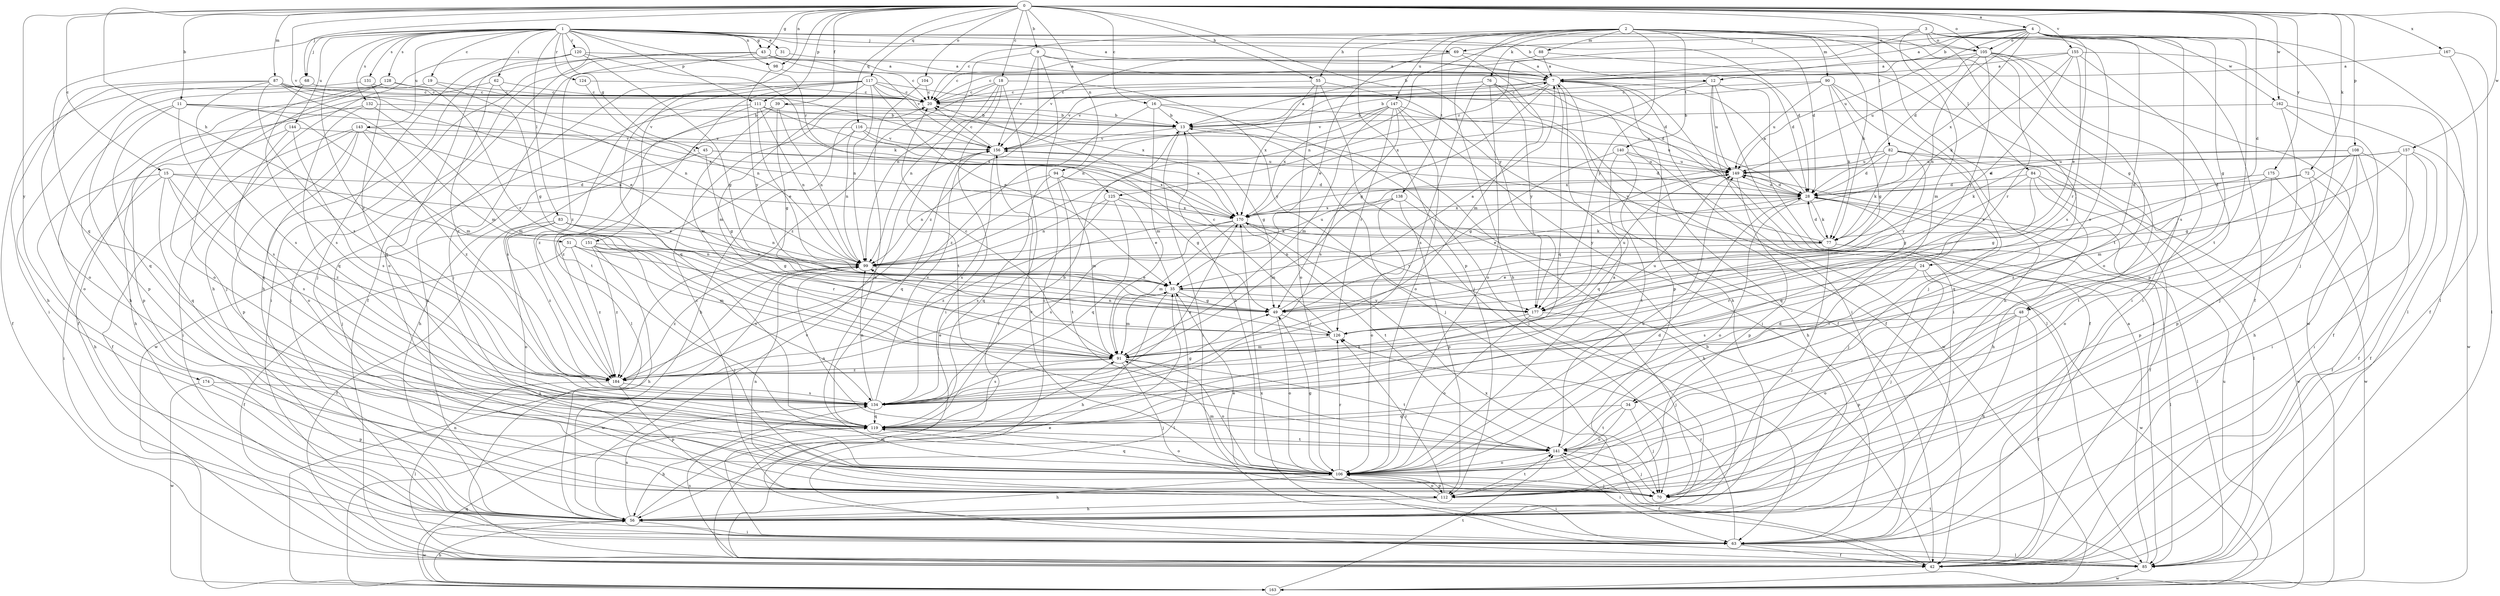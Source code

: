 strict digraph  {
0;
1;
2;
3;
4;
7;
9;
11;
12;
13;
15;
16;
18;
19;
20;
24;
28;
31;
34;
35;
39;
42;
43;
45;
48;
49;
51;
55;
56;
62;
63;
68;
69;
70;
72;
76;
77;
82;
83;
84;
85;
87;
88;
90;
91;
94;
98;
99;
104;
105;
106;
108;
111;
112;
116;
117;
119;
120;
124;
125;
126;
128;
131;
132;
134;
138;
140;
141;
143;
144;
147;
149;
151;
155;
156;
157;
162;
163;
167;
170;
174;
175;
177;
184;
0 -> 4  [label=a];
0 -> 9  [label=b];
0 -> 11  [label=b];
0 -> 15  [label=c];
0 -> 16  [label=c];
0 -> 18  [label=c];
0 -> 24  [label=d];
0 -> 39  [label=f];
0 -> 43  [label=g];
0 -> 51  [label=h];
0 -> 55  [label=h];
0 -> 68  [label=j];
0 -> 72  [label=k];
0 -> 82  [label=l];
0 -> 87  [label=m];
0 -> 94  [label=n];
0 -> 98  [label=n];
0 -> 104  [label=o];
0 -> 105  [label=o];
0 -> 108  [label=p];
0 -> 111  [label=p];
0 -> 116  [label=q];
0 -> 117  [label=q];
0 -> 151  [label=v];
0 -> 155  [label=v];
0 -> 156  [label=v];
0 -> 157  [label=w];
0 -> 162  [label=w];
0 -> 167  [label=x];
0 -> 174  [label=y];
0 -> 175  [label=y];
0 -> 177  [label=y];
1 -> 7  [label=a];
1 -> 12  [label=b];
1 -> 19  [label=c];
1 -> 28  [label=d];
1 -> 31  [label=e];
1 -> 42  [label=f];
1 -> 43  [label=g];
1 -> 45  [label=g];
1 -> 62  [label=i];
1 -> 68  [label=j];
1 -> 69  [label=j];
1 -> 83  [label=l];
1 -> 98  [label=n];
1 -> 105  [label=o];
1 -> 111  [label=p];
1 -> 119  [label=q];
1 -> 120  [label=r];
1 -> 124  [label=r];
1 -> 125  [label=r];
1 -> 128  [label=s];
1 -> 131  [label=s];
1 -> 132  [label=s];
1 -> 143  [label=u];
1 -> 144  [label=u];
1 -> 184  [label=z];
2 -> 28  [label=d];
2 -> 34  [label=e];
2 -> 48  [label=g];
2 -> 55  [label=h];
2 -> 56  [label=h];
2 -> 76  [label=k];
2 -> 77  [label=k];
2 -> 84  [label=l];
2 -> 88  [label=m];
2 -> 90  [label=m];
2 -> 99  [label=n];
2 -> 112  [label=p];
2 -> 138  [label=t];
2 -> 140  [label=t];
2 -> 147  [label=u];
2 -> 177  [label=y];
3 -> 20  [label=c];
3 -> 34  [label=e];
3 -> 42  [label=f];
3 -> 91  [label=m];
3 -> 105  [label=o];
3 -> 125  [label=r];
3 -> 134  [label=s];
3 -> 141  [label=t];
3 -> 162  [label=w];
4 -> 7  [label=a];
4 -> 12  [label=b];
4 -> 13  [label=b];
4 -> 28  [label=d];
4 -> 35  [label=e];
4 -> 48  [label=g];
4 -> 69  [label=j];
4 -> 70  [label=j];
4 -> 85  [label=l];
4 -> 105  [label=o];
4 -> 134  [label=s];
4 -> 141  [label=t];
4 -> 149  [label=u];
4 -> 170  [label=x];
7 -> 20  [label=c];
7 -> 49  [label=g];
7 -> 56  [label=h];
7 -> 63  [label=i];
7 -> 99  [label=n];
7 -> 112  [label=p];
7 -> 119  [label=q];
7 -> 156  [label=v];
9 -> 7  [label=a];
9 -> 28  [label=d];
9 -> 63  [label=i];
9 -> 99  [label=n];
9 -> 156  [label=v];
9 -> 184  [label=z];
11 -> 13  [label=b];
11 -> 91  [label=m];
11 -> 106  [label=o];
11 -> 119  [label=q];
11 -> 134  [label=s];
11 -> 170  [label=x];
12 -> 20  [label=c];
12 -> 42  [label=f];
12 -> 63  [label=i];
12 -> 85  [label=l];
12 -> 149  [label=u];
12 -> 170  [label=x];
13 -> 7  [label=a];
13 -> 49  [label=g];
13 -> 63  [label=i];
13 -> 70  [label=j];
13 -> 156  [label=v];
15 -> 28  [label=d];
15 -> 35  [label=e];
15 -> 56  [label=h];
15 -> 63  [label=i];
15 -> 119  [label=q];
15 -> 134  [label=s];
15 -> 184  [label=z];
16 -> 13  [label=b];
16 -> 63  [label=i];
16 -> 91  [label=m];
16 -> 149  [label=u];
16 -> 184  [label=z];
18 -> 20  [label=c];
18 -> 42  [label=f];
18 -> 63  [label=i];
18 -> 99  [label=n];
18 -> 141  [label=t];
18 -> 177  [label=y];
18 -> 184  [label=z];
19 -> 20  [label=c];
19 -> 49  [label=g];
19 -> 56  [label=h];
20 -> 13  [label=b];
20 -> 56  [label=h];
24 -> 35  [label=e];
24 -> 70  [label=j];
24 -> 126  [label=r];
24 -> 134  [label=s];
24 -> 163  [label=w];
28 -> 7  [label=a];
28 -> 35  [label=e];
28 -> 70  [label=j];
28 -> 77  [label=k];
28 -> 85  [label=l];
28 -> 106  [label=o];
28 -> 149  [label=u];
28 -> 170  [label=x];
31 -> 7  [label=a];
31 -> 63  [label=i];
31 -> 70  [label=j];
34 -> 70  [label=j];
34 -> 106  [label=o];
34 -> 119  [label=q];
34 -> 141  [label=t];
35 -> 49  [label=g];
35 -> 56  [label=h];
35 -> 85  [label=l];
35 -> 91  [label=m];
35 -> 177  [label=y];
39 -> 13  [label=b];
39 -> 49  [label=g];
39 -> 91  [label=m];
39 -> 99  [label=n];
39 -> 134  [label=s];
42 -> 13  [label=b];
42 -> 35  [label=e];
42 -> 170  [label=x];
43 -> 7  [label=a];
43 -> 20  [label=c];
43 -> 28  [label=d];
43 -> 56  [label=h];
43 -> 63  [label=i];
43 -> 184  [label=z];
45 -> 49  [label=g];
45 -> 70  [label=j];
45 -> 149  [label=u];
45 -> 170  [label=x];
48 -> 42  [label=f];
48 -> 56  [label=h];
48 -> 106  [label=o];
48 -> 112  [label=p];
48 -> 126  [label=r];
49 -> 7  [label=a];
49 -> 106  [label=o];
49 -> 126  [label=r];
51 -> 42  [label=f];
51 -> 91  [label=m];
51 -> 99  [label=n];
51 -> 126  [label=r];
51 -> 184  [label=z];
55 -> 20  [label=c];
55 -> 42  [label=f];
55 -> 70  [label=j];
55 -> 106  [label=o];
55 -> 170  [label=x];
56 -> 63  [label=i];
56 -> 91  [label=m];
56 -> 134  [label=s];
56 -> 156  [label=v];
56 -> 163  [label=w];
62 -> 20  [label=c];
62 -> 42  [label=f];
62 -> 170  [label=x];
62 -> 184  [label=z];
63 -> 42  [label=f];
63 -> 85  [label=l];
63 -> 126  [label=r];
68 -> 20  [label=c];
68 -> 42  [label=f];
68 -> 134  [label=s];
69 -> 7  [label=a];
69 -> 20  [label=c];
69 -> 35  [label=e];
69 -> 91  [label=m];
70 -> 35  [label=e];
72 -> 28  [label=d];
72 -> 42  [label=f];
72 -> 49  [label=g];
72 -> 112  [label=p];
76 -> 20  [label=c];
76 -> 42  [label=f];
76 -> 85  [label=l];
76 -> 106  [label=o];
76 -> 134  [label=s];
76 -> 156  [label=v];
76 -> 177  [label=y];
77 -> 28  [label=d];
77 -> 70  [label=j];
77 -> 85  [label=l];
77 -> 99  [label=n];
77 -> 156  [label=v];
82 -> 28  [label=d];
82 -> 77  [label=k];
82 -> 85  [label=l];
82 -> 119  [label=q];
82 -> 149  [label=u];
82 -> 170  [label=x];
82 -> 177  [label=y];
83 -> 42  [label=f];
83 -> 49  [label=g];
83 -> 77  [label=k];
83 -> 99  [label=n];
83 -> 106  [label=o];
83 -> 184  [label=z];
84 -> 28  [label=d];
84 -> 42  [label=f];
84 -> 49  [label=g];
84 -> 56  [label=h];
84 -> 119  [label=q];
84 -> 163  [label=w];
85 -> 7  [label=a];
85 -> 134  [label=s];
85 -> 141  [label=t];
85 -> 163  [label=w];
85 -> 170  [label=x];
87 -> 20  [label=c];
87 -> 35  [label=e];
87 -> 63  [label=i];
87 -> 91  [label=m];
87 -> 99  [label=n];
87 -> 106  [label=o];
87 -> 134  [label=s];
87 -> 184  [label=z];
88 -> 7  [label=a];
88 -> 63  [label=i];
88 -> 156  [label=v];
90 -> 13  [label=b];
90 -> 20  [label=c];
90 -> 49  [label=g];
90 -> 56  [label=h];
90 -> 70  [label=j];
90 -> 77  [label=k];
90 -> 149  [label=u];
91 -> 20  [label=c];
91 -> 70  [label=j];
91 -> 106  [label=o];
91 -> 134  [label=s];
91 -> 141  [label=t];
91 -> 149  [label=u];
91 -> 184  [label=z];
94 -> 28  [label=d];
94 -> 49  [label=g];
94 -> 91  [label=m];
94 -> 99  [label=n];
94 -> 119  [label=q];
94 -> 141  [label=t];
98 -> 156  [label=v];
98 -> 177  [label=y];
99 -> 35  [label=e];
99 -> 149  [label=u];
99 -> 163  [label=w];
99 -> 184  [label=z];
104 -> 20  [label=c];
104 -> 106  [label=o];
105 -> 7  [label=a];
105 -> 63  [label=i];
105 -> 99  [label=n];
105 -> 106  [label=o];
105 -> 126  [label=r];
105 -> 149  [label=u];
105 -> 163  [label=w];
105 -> 177  [label=y];
106 -> 7  [label=a];
106 -> 13  [label=b];
106 -> 28  [label=d];
106 -> 49  [label=g];
106 -> 56  [label=h];
106 -> 63  [label=i];
106 -> 70  [label=j];
106 -> 91  [label=m];
106 -> 112  [label=p];
106 -> 119  [label=q];
106 -> 126  [label=r];
106 -> 149  [label=u];
106 -> 156  [label=v];
108 -> 28  [label=d];
108 -> 42  [label=f];
108 -> 63  [label=i];
108 -> 91  [label=m];
108 -> 112  [label=p];
108 -> 141  [label=t];
108 -> 149  [label=u];
111 -> 13  [label=b];
111 -> 35  [label=e];
111 -> 99  [label=n];
111 -> 163  [label=w];
111 -> 170  [label=x];
111 -> 184  [label=z];
112 -> 20  [label=c];
112 -> 56  [label=h];
112 -> 99  [label=n];
112 -> 106  [label=o];
112 -> 126  [label=r];
112 -> 141  [label=t];
116 -> 56  [label=h];
116 -> 99  [label=n];
116 -> 149  [label=u];
116 -> 156  [label=v];
116 -> 170  [label=x];
116 -> 184  [label=z];
117 -> 20  [label=c];
117 -> 28  [label=d];
117 -> 35  [label=e];
117 -> 56  [label=h];
117 -> 85  [label=l];
117 -> 91  [label=m];
117 -> 99  [label=n];
117 -> 119  [label=q];
117 -> 141  [label=t];
117 -> 170  [label=x];
119 -> 13  [label=b];
119 -> 56  [label=h];
119 -> 106  [label=o];
119 -> 141  [label=t];
120 -> 7  [label=a];
120 -> 49  [label=g];
120 -> 56  [label=h];
120 -> 70  [label=j];
120 -> 77  [label=k];
120 -> 106  [label=o];
124 -> 20  [label=c];
124 -> 99  [label=n];
125 -> 35  [label=e];
125 -> 99  [label=n];
125 -> 119  [label=q];
125 -> 134  [label=s];
125 -> 170  [label=x];
126 -> 20  [label=c];
126 -> 91  [label=m];
126 -> 99  [label=n];
128 -> 20  [label=c];
128 -> 70  [label=j];
128 -> 106  [label=o];
128 -> 112  [label=p];
128 -> 126  [label=r];
131 -> 20  [label=c];
131 -> 56  [label=h];
131 -> 119  [label=q];
132 -> 13  [label=b];
132 -> 91  [label=m];
132 -> 112  [label=p];
132 -> 119  [label=q];
134 -> 49  [label=g];
134 -> 99  [label=n];
134 -> 119  [label=q];
134 -> 156  [label=v];
134 -> 170  [label=x];
138 -> 56  [label=h];
138 -> 91  [label=m];
138 -> 106  [label=o];
138 -> 112  [label=p];
138 -> 170  [label=x];
140 -> 49  [label=g];
140 -> 56  [label=h];
140 -> 119  [label=q];
140 -> 141  [label=t];
140 -> 149  [label=u];
141 -> 28  [label=d];
141 -> 42  [label=f];
141 -> 63  [label=i];
141 -> 70  [label=j];
141 -> 99  [label=n];
141 -> 106  [label=o];
143 -> 42  [label=f];
143 -> 63  [label=i];
143 -> 77  [label=k];
143 -> 106  [label=o];
143 -> 112  [label=p];
143 -> 156  [label=v];
143 -> 184  [label=z];
144 -> 56  [label=h];
144 -> 119  [label=q];
144 -> 134  [label=s];
144 -> 156  [label=v];
147 -> 13  [label=b];
147 -> 63  [label=i];
147 -> 91  [label=m];
147 -> 106  [label=o];
147 -> 126  [label=r];
147 -> 134  [label=s];
147 -> 156  [label=v];
147 -> 163  [label=w];
147 -> 170  [label=x];
149 -> 28  [label=d];
149 -> 112  [label=p];
149 -> 177  [label=y];
151 -> 56  [label=h];
151 -> 70  [label=j];
151 -> 99  [label=n];
151 -> 134  [label=s];
151 -> 184  [label=z];
155 -> 7  [label=a];
155 -> 20  [label=c];
155 -> 35  [label=e];
155 -> 77  [label=k];
155 -> 85  [label=l];
155 -> 112  [label=p];
155 -> 126  [label=r];
156 -> 20  [label=c];
156 -> 28  [label=d];
156 -> 119  [label=q];
156 -> 134  [label=s];
156 -> 149  [label=u];
157 -> 42  [label=f];
157 -> 49  [label=g];
157 -> 56  [label=h];
157 -> 63  [label=i];
157 -> 77  [label=k];
157 -> 149  [label=u];
162 -> 13  [label=b];
162 -> 42  [label=f];
162 -> 70  [label=j];
162 -> 163  [label=w];
163 -> 56  [label=h];
163 -> 99  [label=n];
163 -> 119  [label=q];
163 -> 141  [label=t];
163 -> 149  [label=u];
167 -> 7  [label=a];
167 -> 42  [label=f];
167 -> 85  [label=l];
170 -> 77  [label=k];
170 -> 91  [label=m];
170 -> 134  [label=s];
170 -> 141  [label=t];
170 -> 177  [label=y];
170 -> 184  [label=z];
174 -> 112  [label=p];
174 -> 134  [label=s];
174 -> 163  [label=w];
175 -> 28  [label=d];
175 -> 106  [label=o];
175 -> 163  [label=w];
175 -> 184  [label=z];
177 -> 70  [label=j];
177 -> 106  [label=o];
177 -> 149  [label=u];
177 -> 184  [label=z];
184 -> 35  [label=e];
184 -> 85  [label=l];
184 -> 112  [label=p];
184 -> 134  [label=s];
}
